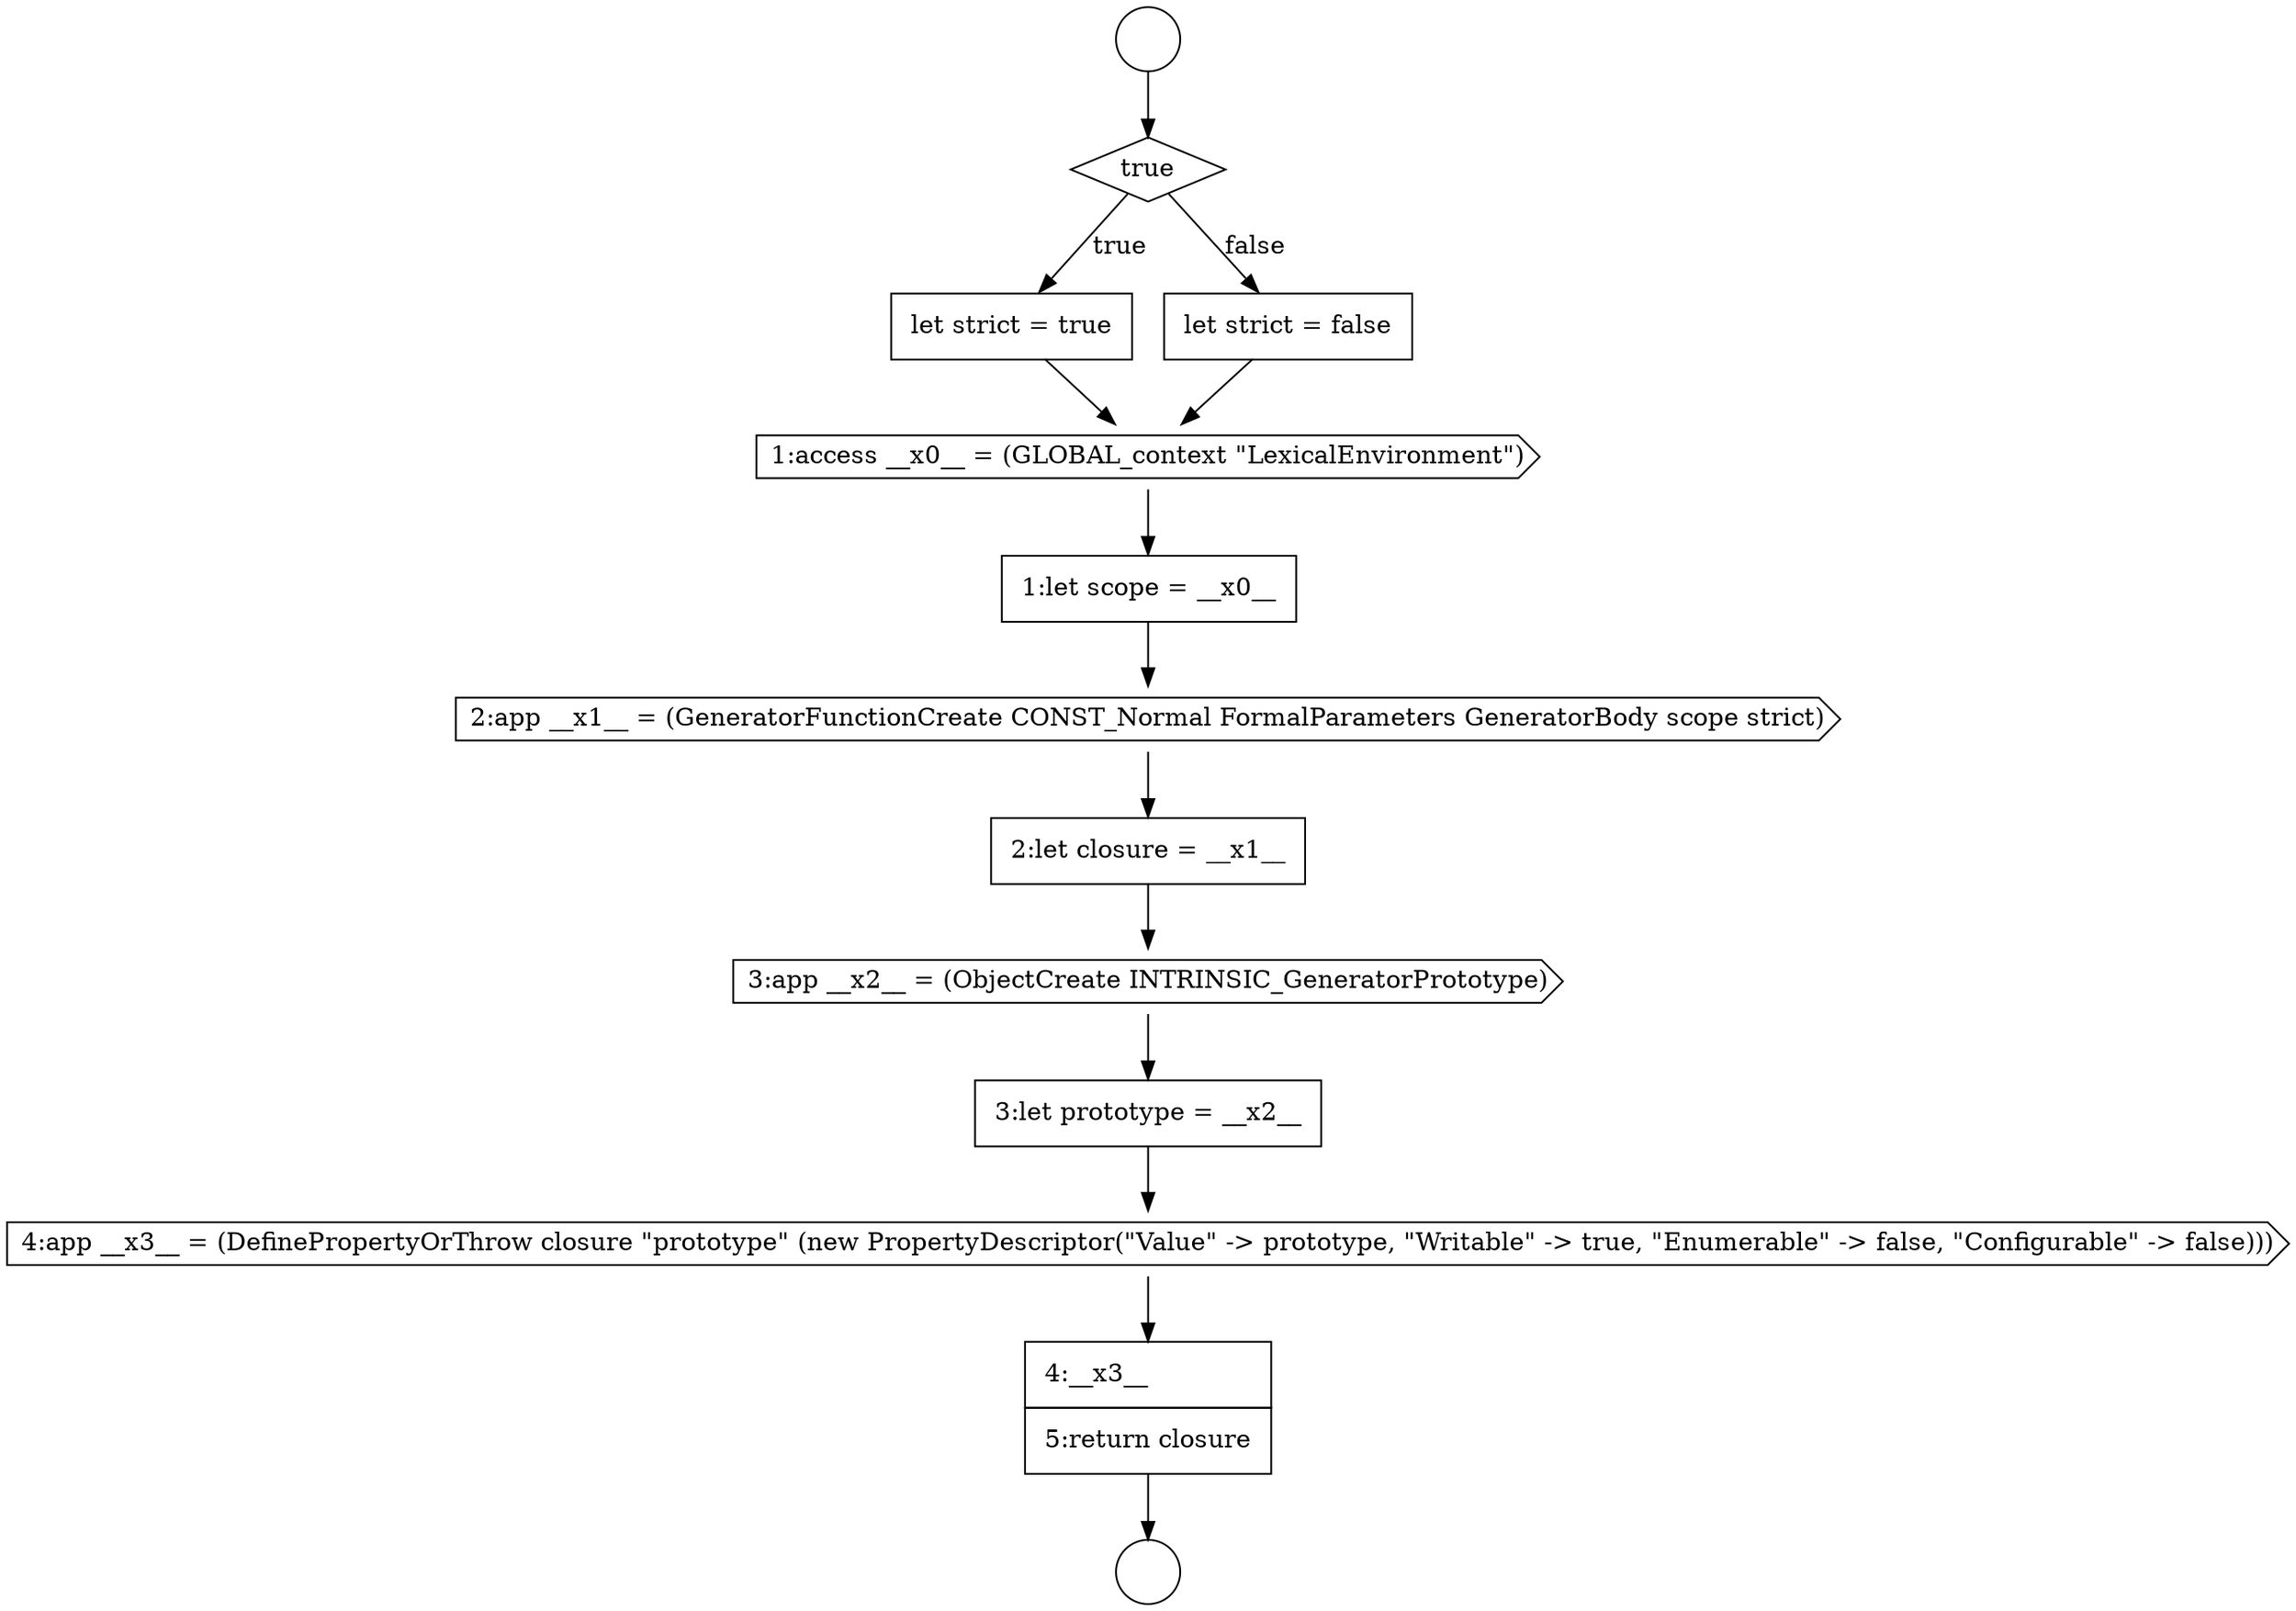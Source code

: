 digraph {
  node8210 [shape=diamond, label=<<font color="black">true</font>> color="black" fillcolor="white" style=filled]
  node8220 [shape=none, margin=0, label=<<font color="black">
    <table border="0" cellborder="1" cellspacing="0" cellpadding="10">
      <tr><td align="left">4:__x3__</td></tr>
      <tr><td align="left">5:return closure</td></tr>
    </table>
  </font>> color="black" fillcolor="white" style=filled]
  node8211 [shape=none, margin=0, label=<<font color="black">
    <table border="0" cellborder="1" cellspacing="0" cellpadding="10">
      <tr><td align="left">let strict = true</td></tr>
    </table>
  </font>> color="black" fillcolor="white" style=filled]
  node8219 [shape=cds, label=<<font color="black">4:app __x3__ = (DefinePropertyOrThrow closure &quot;prototype&quot; (new PropertyDescriptor(&quot;Value&quot; -&gt; prototype, &quot;Writable&quot; -&gt; true, &quot;Enumerable&quot; -&gt; false, &quot;Configurable&quot; -&gt; false)))</font>> color="black" fillcolor="white" style=filled]
  node8215 [shape=cds, label=<<font color="black">2:app __x1__ = (GeneratorFunctionCreate CONST_Normal FormalParameters GeneratorBody scope strict)</font>> color="black" fillcolor="white" style=filled]
  node8217 [shape=cds, label=<<font color="black">3:app __x2__ = (ObjectCreate INTRINSIC_GeneratorPrototype)</font>> color="black" fillcolor="white" style=filled]
  node8212 [shape=none, margin=0, label=<<font color="black">
    <table border="0" cellborder="1" cellspacing="0" cellpadding="10">
      <tr><td align="left">let strict = false</td></tr>
    </table>
  </font>> color="black" fillcolor="white" style=filled]
  node8218 [shape=none, margin=0, label=<<font color="black">
    <table border="0" cellborder="1" cellspacing="0" cellpadding="10">
      <tr><td align="left">3:let prototype = __x2__</td></tr>
    </table>
  </font>> color="black" fillcolor="white" style=filled]
  node8216 [shape=none, margin=0, label=<<font color="black">
    <table border="0" cellborder="1" cellspacing="0" cellpadding="10">
      <tr><td align="left">2:let closure = __x1__</td></tr>
    </table>
  </font>> color="black" fillcolor="white" style=filled]
  node8209 [shape=circle label=" " color="black" fillcolor="white" style=filled]
  node8213 [shape=cds, label=<<font color="black">1:access __x0__ = (GLOBAL_context &quot;LexicalEnvironment&quot;)</font>> color="black" fillcolor="white" style=filled]
  node8214 [shape=none, margin=0, label=<<font color="black">
    <table border="0" cellborder="1" cellspacing="0" cellpadding="10">
      <tr><td align="left">1:let scope = __x0__</td></tr>
    </table>
  </font>> color="black" fillcolor="white" style=filled]
  node8208 [shape=circle label=" " color="black" fillcolor="white" style=filled]
  node8210 -> node8211 [label=<<font color="black">true</font>> color="black"]
  node8210 -> node8212 [label=<<font color="black">false</font>> color="black"]
  node8208 -> node8210 [ color="black"]
  node8217 -> node8218 [ color="black"]
  node8216 -> node8217 [ color="black"]
  node8212 -> node8213 [ color="black"]
  node8218 -> node8219 [ color="black"]
  node8213 -> node8214 [ color="black"]
  node8220 -> node8209 [ color="black"]
  node8211 -> node8213 [ color="black"]
  node8215 -> node8216 [ color="black"]
  node8219 -> node8220 [ color="black"]
  node8214 -> node8215 [ color="black"]
}
